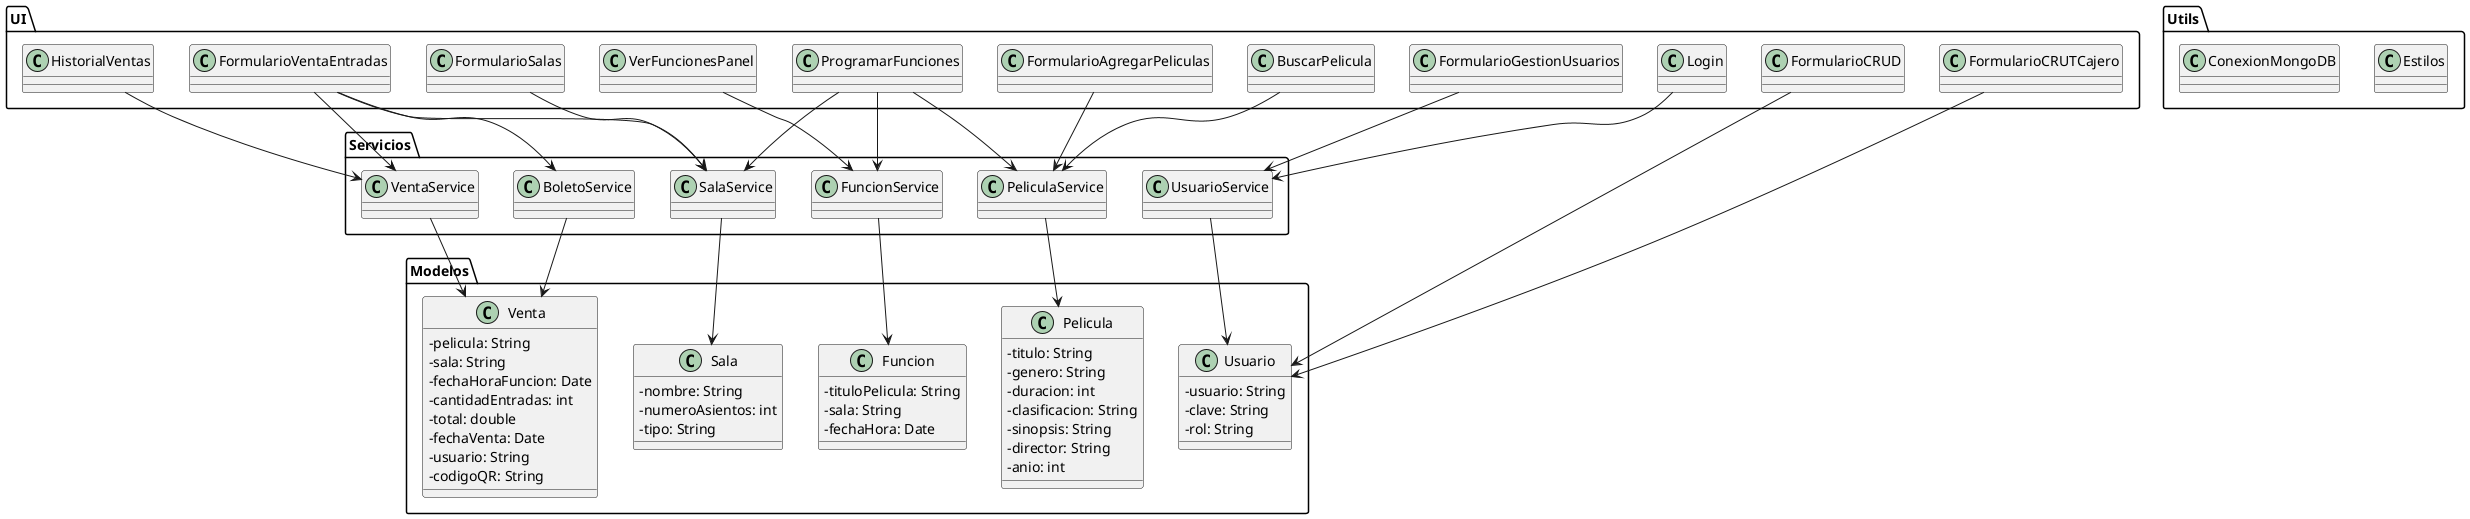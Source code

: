 
@startuml PoliCine

skinparam classAttributeIconSize 0

package "Modelos" {
    class Pelicula {
        - titulo: String
        - genero: String
        - duracion: int
        - clasificacion: String
        - sinopsis: String
        - director: String
        - anio: int
    }

    class Sala {
        - nombre: String
        - numeroAsientos: int
        - tipo: String
    }

    class Funcion {
        - tituloPelicula: String
        - sala: String
        - fechaHora: Date
    }

    class Venta {
        - pelicula: String
        - sala: String
        - fechaHoraFuncion: Date
        - cantidadEntradas: int
        - total: double
        - fechaVenta: Date
        - usuario: String
        - codigoQR: String
    }

    class Usuario {
        - usuario: String
        - clave: String
        - rol: String
    }
}

package "Servicios" {
    class PeliculaService
    class SalaService
    class FuncionService
    class UsuarioService
    class VentaService
    class BoletoService
}

package "UI" {
    class Login
    class FormularioCRUD
    class FormularioCRUTCajero
    class FormularioAgregarPeliculas
    class FormularioGestionUsuarios
    class FormularioSalas
    class FormularioVentaEntradas
    class BuscarPelicula
    class VerFuncionesPanel
    class ProgramarFunciones
    class HistorialVentas
}

package "Utils" {
    class Estilos
    class ConexionMongoDB
}

' Relaciones
PeliculaService --> Pelicula
SalaService --> Sala
FuncionService --> Funcion
UsuarioService --> Usuario
VentaService --> Venta
BoletoService --> Venta

Login --> UsuarioService
FormularioCRUD --> Usuario
FormularioCRUTCajero --> Usuario
FormularioAgregarPeliculas --> PeliculaService
FormularioGestionUsuarios --> UsuarioService
FormularioSalas --> SalaService
FormularioVentaEntradas --> VentaService
FormularioVentaEntradas --> BoletoService
FormularioVentaEntradas --> SalaService
BuscarPelicula --> PeliculaService
VerFuncionesPanel --> FuncionService
ProgramarFunciones --> PeliculaService
ProgramarFunciones --> SalaService
ProgramarFunciones --> FuncionService
HistorialVentas --> VentaService

@enduml
